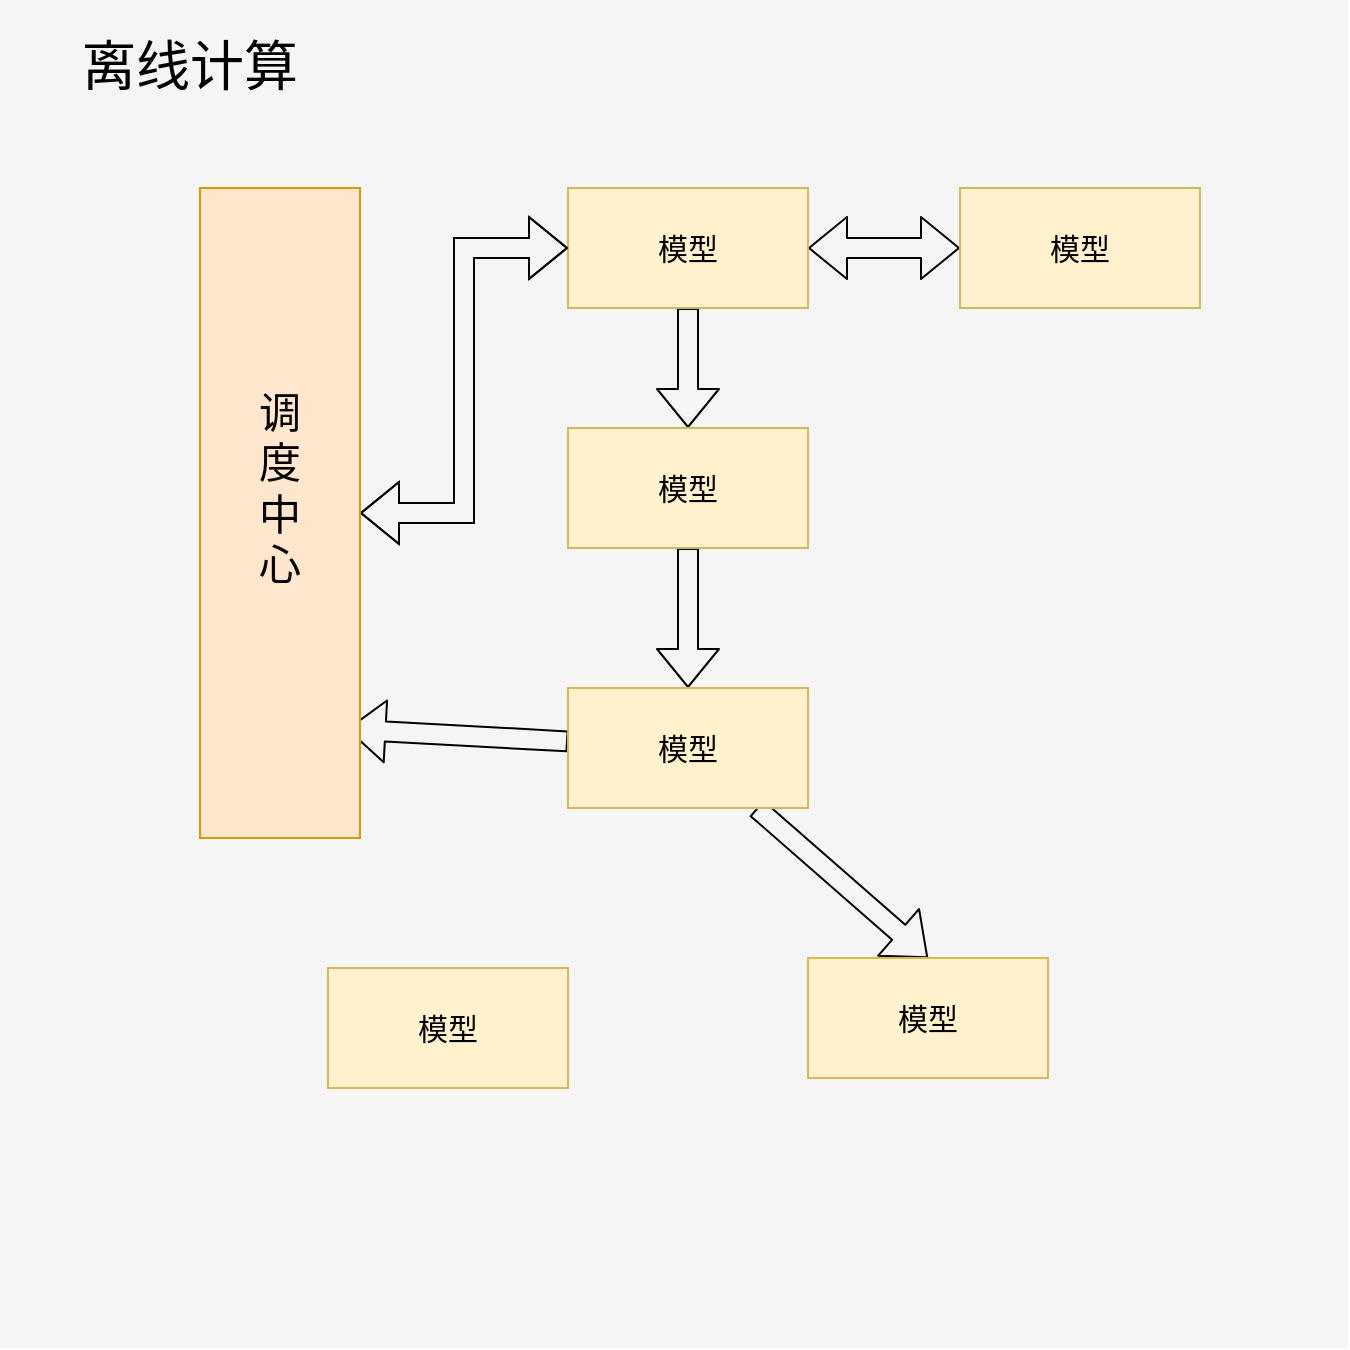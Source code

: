 <mxfile version="14.2.4" type="github">
  <diagram id="NBLubFRgcnelkqi6G6Ap" name="Page-1">
    <mxGraphModel dx="786" dy="1130" grid="1" gridSize="10" guides="1" tooltips="1" connect="1" arrows="1" fold="1" page="1" pageScale="1" pageWidth="827" pageHeight="1169" math="0" shadow="0">
      <root>
        <mxCell id="0" />
        <mxCell id="1" parent="0" />
        <mxCell id="mOR-KWMF5xc5dZ-B3QXL-1" value="" style="whiteSpace=wrap;html=1;aspect=fixed;fillColor=#f5f5f5;fontColor=#333333;strokeColor=none;" vertex="1" parent="1">
          <mxGeometry x="70" y="46" width="674" height="674" as="geometry" />
        </mxCell>
        <mxCell id="mOR-KWMF5xc5dZ-B3QXL-16" style="edgeStyle=orthogonalEdgeStyle;shape=flexArrow;rounded=1;orthogonalLoop=1;jettySize=auto;html=1;shadow=0;startArrow=none;fontSize=21;startFill=0;" edge="1" parent="1" source="mOR-KWMF5xc5dZ-B3QXL-2" target="mOR-KWMF5xc5dZ-B3QXL-3">
          <mxGeometry relative="1" as="geometry" />
        </mxCell>
        <mxCell id="mOR-KWMF5xc5dZ-B3QXL-21" style="edgeStyle=orthogonalEdgeStyle;shape=flexArrow;rounded=1;orthogonalLoop=1;jettySize=auto;html=1;entryX=0;entryY=0.5;entryDx=0;entryDy=0;shadow=0;startArrow=block;startFill=0;fontSize=21;" edge="1" parent="1" source="mOR-KWMF5xc5dZ-B3QXL-2" target="mOR-KWMF5xc5dZ-B3QXL-5">
          <mxGeometry relative="1" as="geometry" />
        </mxCell>
        <mxCell id="mOR-KWMF5xc5dZ-B3QXL-2" value="&lt;font style=&quot;font-size: 15px&quot;&gt;模型&lt;/font&gt;" style="rounded=0;whiteSpace=wrap;html=1;fillColor=#fff2cc;strokeColor=#d6b656;" vertex="1" parent="1">
          <mxGeometry x="354" y="140" width="120" height="60" as="geometry" />
        </mxCell>
        <mxCell id="mOR-KWMF5xc5dZ-B3QXL-17" style="edgeStyle=orthogonalEdgeStyle;shape=flexArrow;rounded=1;orthogonalLoop=1;jettySize=auto;html=1;entryX=0.5;entryY=0;entryDx=0;entryDy=0;shadow=0;startArrow=none;startFill=0;fontSize=21;" edge="1" parent="1" source="mOR-KWMF5xc5dZ-B3QXL-3" target="mOR-KWMF5xc5dZ-B3QXL-4">
          <mxGeometry relative="1" as="geometry" />
        </mxCell>
        <mxCell id="mOR-KWMF5xc5dZ-B3QXL-3" value="&lt;font style=&quot;font-size: 15px&quot;&gt;模型&lt;/font&gt;" style="rounded=0;whiteSpace=wrap;html=1;fillColor=#fff2cc;strokeColor=#d6b656;" vertex="1" parent="1">
          <mxGeometry x="354" y="260" width="120" height="60" as="geometry" />
        </mxCell>
        <mxCell id="mOR-KWMF5xc5dZ-B3QXL-19" style="shape=flexArrow;rounded=1;orthogonalLoop=1;jettySize=auto;html=1;entryX=0.257;entryY=0.541;entryDx=0;entryDy=0;entryPerimeter=0;shadow=0;startArrow=none;startFill=0;fontSize=21;" edge="1" parent="1" source="mOR-KWMF5xc5dZ-B3QXL-4" target="mOR-KWMF5xc5dZ-B3QXL-1">
          <mxGeometry relative="1" as="geometry" />
        </mxCell>
        <mxCell id="mOR-KWMF5xc5dZ-B3QXL-20" style="shape=flexArrow;rounded=1;orthogonalLoop=1;jettySize=auto;html=1;entryX=0.5;entryY=0;entryDx=0;entryDy=0;shadow=0;startArrow=none;startFill=0;fontSize=21;" edge="1" parent="1" source="mOR-KWMF5xc5dZ-B3QXL-4" target="mOR-KWMF5xc5dZ-B3QXL-7">
          <mxGeometry relative="1" as="geometry" />
        </mxCell>
        <mxCell id="mOR-KWMF5xc5dZ-B3QXL-4" value="&lt;font style=&quot;font-size: 15px&quot;&gt;模型&lt;/font&gt;" style="rounded=0;whiteSpace=wrap;html=1;fillColor=#fff2cc;strokeColor=#d6b656;" vertex="1" parent="1">
          <mxGeometry x="354" y="390" width="120" height="60" as="geometry" />
        </mxCell>
        <mxCell id="mOR-KWMF5xc5dZ-B3QXL-5" value="&lt;font style=&quot;font-size: 15px&quot;&gt;模型&lt;/font&gt;" style="rounded=0;whiteSpace=wrap;html=1;fillColor=#fff2cc;strokeColor=#d6b656;" vertex="1" parent="1">
          <mxGeometry x="550" y="140" width="120" height="60" as="geometry" />
        </mxCell>
        <mxCell id="mOR-KWMF5xc5dZ-B3QXL-6" value="&lt;font style=&quot;font-size: 15px&quot;&gt;模型&lt;/font&gt;" style="rounded=0;whiteSpace=wrap;html=1;fillColor=#fff2cc;strokeColor=#d6b656;" vertex="1" parent="1">
          <mxGeometry x="234" y="530" width="120" height="60" as="geometry" />
        </mxCell>
        <mxCell id="mOR-KWMF5xc5dZ-B3QXL-7" value="&lt;font style=&quot;font-size: 15px&quot;&gt;模型&lt;/font&gt;" style="rounded=0;whiteSpace=wrap;html=1;fillColor=#fff2cc;strokeColor=#d6b656;" vertex="1" parent="1">
          <mxGeometry x="474" y="525" width="120" height="60" as="geometry" />
        </mxCell>
        <mxCell id="mOR-KWMF5xc5dZ-B3QXL-15" style="rounded=0;orthogonalLoop=1;jettySize=auto;html=1;fontSize=21;edgeStyle=orthogonalEdgeStyle;shape=flexArrow;startArrow=block;" edge="1" parent="1" source="mOR-KWMF5xc5dZ-B3QXL-8" target="mOR-KWMF5xc5dZ-B3QXL-2">
          <mxGeometry relative="1" as="geometry" />
        </mxCell>
        <mxCell id="mOR-KWMF5xc5dZ-B3QXL-8" value="" style="rounded=0;whiteSpace=wrap;html=1;fillColor=#ffe6cc;strokeColor=#d79b00;" vertex="1" parent="1">
          <mxGeometry x="170" y="140" width="80" height="325" as="geometry" />
        </mxCell>
        <mxCell id="mOR-KWMF5xc5dZ-B3QXL-9" value="离线计算&lt;br style=&quot;font-size: 27px;&quot;&gt;" style="text;html=1;strokeColor=none;fillColor=none;align=center;verticalAlign=middle;whiteSpace=wrap;rounded=0;fontSize=27;" vertex="1" parent="1">
          <mxGeometry x="110" y="70" width="110" height="20" as="geometry" />
        </mxCell>
        <mxCell id="mOR-KWMF5xc5dZ-B3QXL-10" value="调度中心" style="text;html=1;strokeColor=none;fillColor=none;align=center;verticalAlign=middle;whiteSpace=wrap;rounded=0;fontSize=21;" vertex="1" parent="1">
          <mxGeometry x="190" y="195" width="40" height="190" as="geometry" />
        </mxCell>
      </root>
    </mxGraphModel>
  </diagram>
</mxfile>
